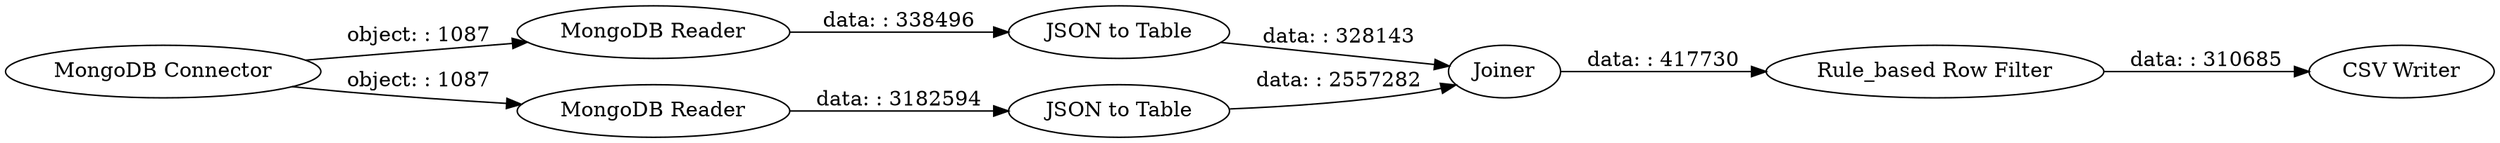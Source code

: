 digraph {
	"-5405488378238275782_2" [label="MongoDB Reader"]
	"-5405488378238275782_6" [label=Joiner]
	"-5405488378238275782_1" [label="MongoDB Connector"]
	"-5405488378238275782_8" [label="CSV Writer"]
	"-5405488378238275782_5" [label="JSON to Table"]
	"-5405488378238275782_3" [label="MongoDB Reader"]
	"-5405488378238275782_4" [label="JSON to Table"]
	"-5405488378238275782_7" [label="Rule_based Row Filter"]
	"-5405488378238275782_3" -> "-5405488378238275782_5" [label="data: : 3182594"]
	"-5405488378238275782_4" -> "-5405488378238275782_6" [label="data: : 328143"]
	"-5405488378238275782_1" -> "-5405488378238275782_3" [label="object: : 1087"]
	"-5405488378238275782_2" -> "-5405488378238275782_4" [label="data: : 338496"]
	"-5405488378238275782_6" -> "-5405488378238275782_7" [label="data: : 417730"]
	"-5405488378238275782_5" -> "-5405488378238275782_6" [label="data: : 2557282"]
	"-5405488378238275782_1" -> "-5405488378238275782_2" [label="object: : 1087"]
	"-5405488378238275782_7" -> "-5405488378238275782_8" [label="data: : 310685"]
	rankdir=LR
}
